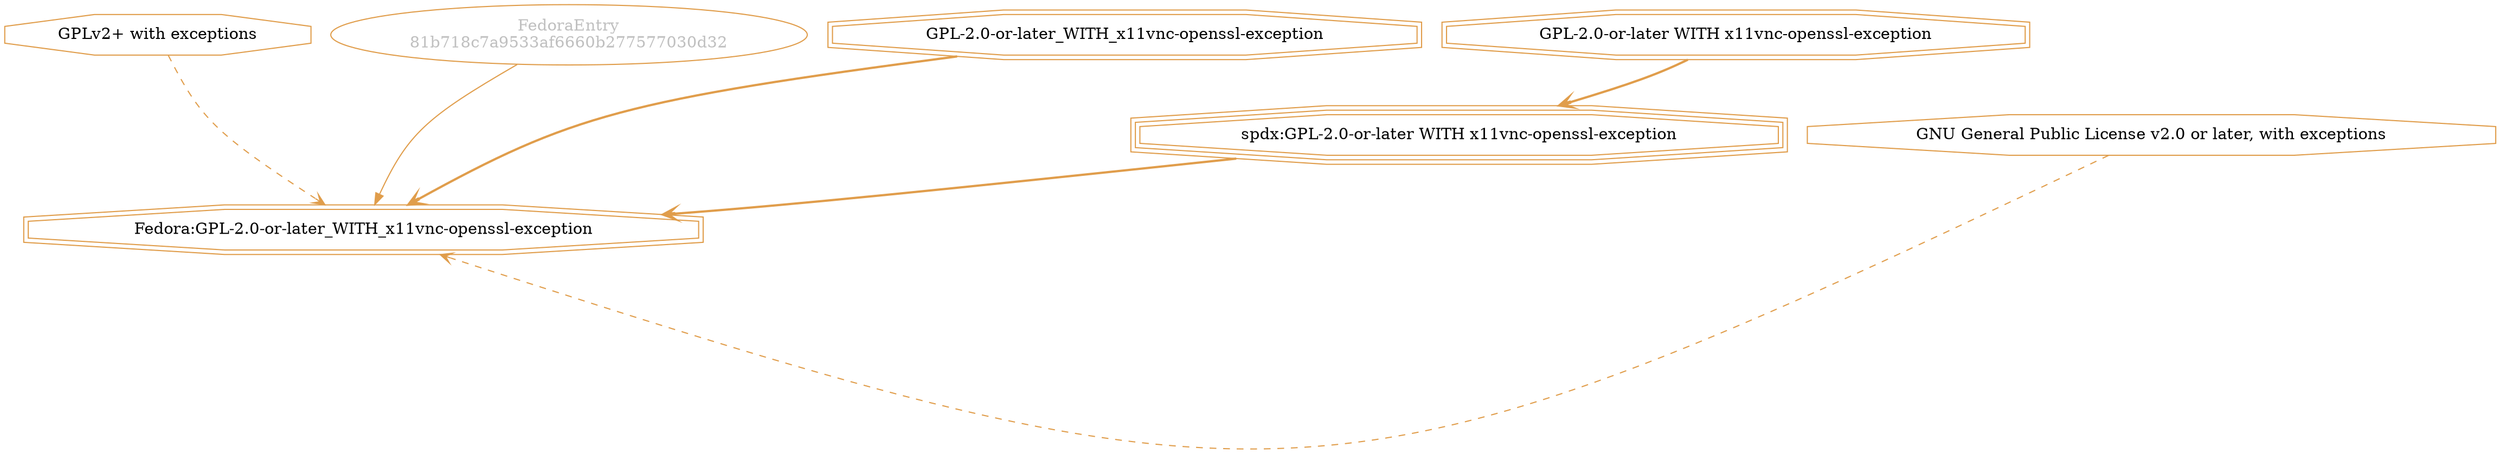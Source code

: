 strict digraph {
    node [shape=box];
    graph [splines=curved];
    6542 [label="GPLv2+ with exceptions"
         ,color="#e09d4b"
         ,shape=octagon];
    6632 [label="FedoraEntry\n81b718c7a9533af6660b277577030d32"
         ,fontcolor=gray
         ,color="#e09d4b"
         ,fillcolor="beige;1"
         ,shape=ellipse];
    6633 [label="Fedora:GPL-2.0-or-later_WITH_x11vnc-openssl-exception"
         ,color="#e09d4b"
         ,shape=doubleoctagon];
    6634 [label="GPL-2.0-or-later_WITH_x11vnc-openssl-exception"
         ,color="#e09d4b"
         ,shape=doubleoctagon];
    6635 [label="spdx:GPL-2.0-or-later WITH x11vnc-openssl-exception"
         ,color="#e09d4b"
         ,shape=tripleoctagon];
    6636 [label="GPL-2.0-or-later WITH x11vnc-openssl-exception"
         ,color="#e09d4b"
         ,shape=doubleoctagon];
    6637 [label="GNU General Public License v2.0 or later, with exceptions"
         ,color="#e09d4b"
         ,shape=octagon];
    6542 -> 6633 [style=dashed
                 ,arrowhead=vee
                 ,weight=0.5
                 ,color="#e09d4b"];
    6632 -> 6633 [weight=0.5
                 ,color="#e09d4b"];
    6634 -> 6633 [style=bold
                 ,arrowhead=vee
                 ,weight=0.7
                 ,color="#e09d4b"];
    6635 -> 6633 [style=bold
                 ,arrowhead=vee
                 ,weight=0.7
                 ,color="#e09d4b"];
    6636 -> 6635 [style=bold
                 ,arrowhead=vee
                 ,weight=0.7
                 ,color="#e09d4b"];
    6637 -> 6633 [style=dashed
                 ,arrowhead=vee
                 ,weight=0.5
                 ,color="#e09d4b"];
}
